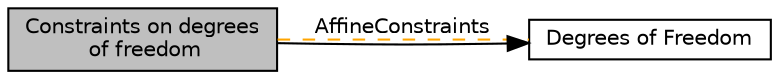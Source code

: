 digraph "Constraints on degrees of freedom"
{
  edge [fontname="Helvetica",fontsize="10",labelfontname="Helvetica",labelfontsize="10"];
  node [fontname="Helvetica",fontsize="10",shape=box];
  rankdir=LR;
  Node1 [label="Constraints on degrees\l of freedom",height=0.2,width=0.4,color="black", fillcolor="grey75", style="filled", fontcolor="black",tooltip=" "];
  Node2 [label="Degrees of Freedom",height=0.2,width=0.4,color="black", fillcolor="white", style="filled",URL="$group__dofs.html",tooltip="This module groups classes and namespaces that have to do with handling degrees of freedom...."];
  Node2->Node1 [shape=plaintext, dir="back", style="solid"];
  Node1->Node2 [shape=plaintext, label="AffineConstraints", color="orange", dir="none", style="dashed"];
}

